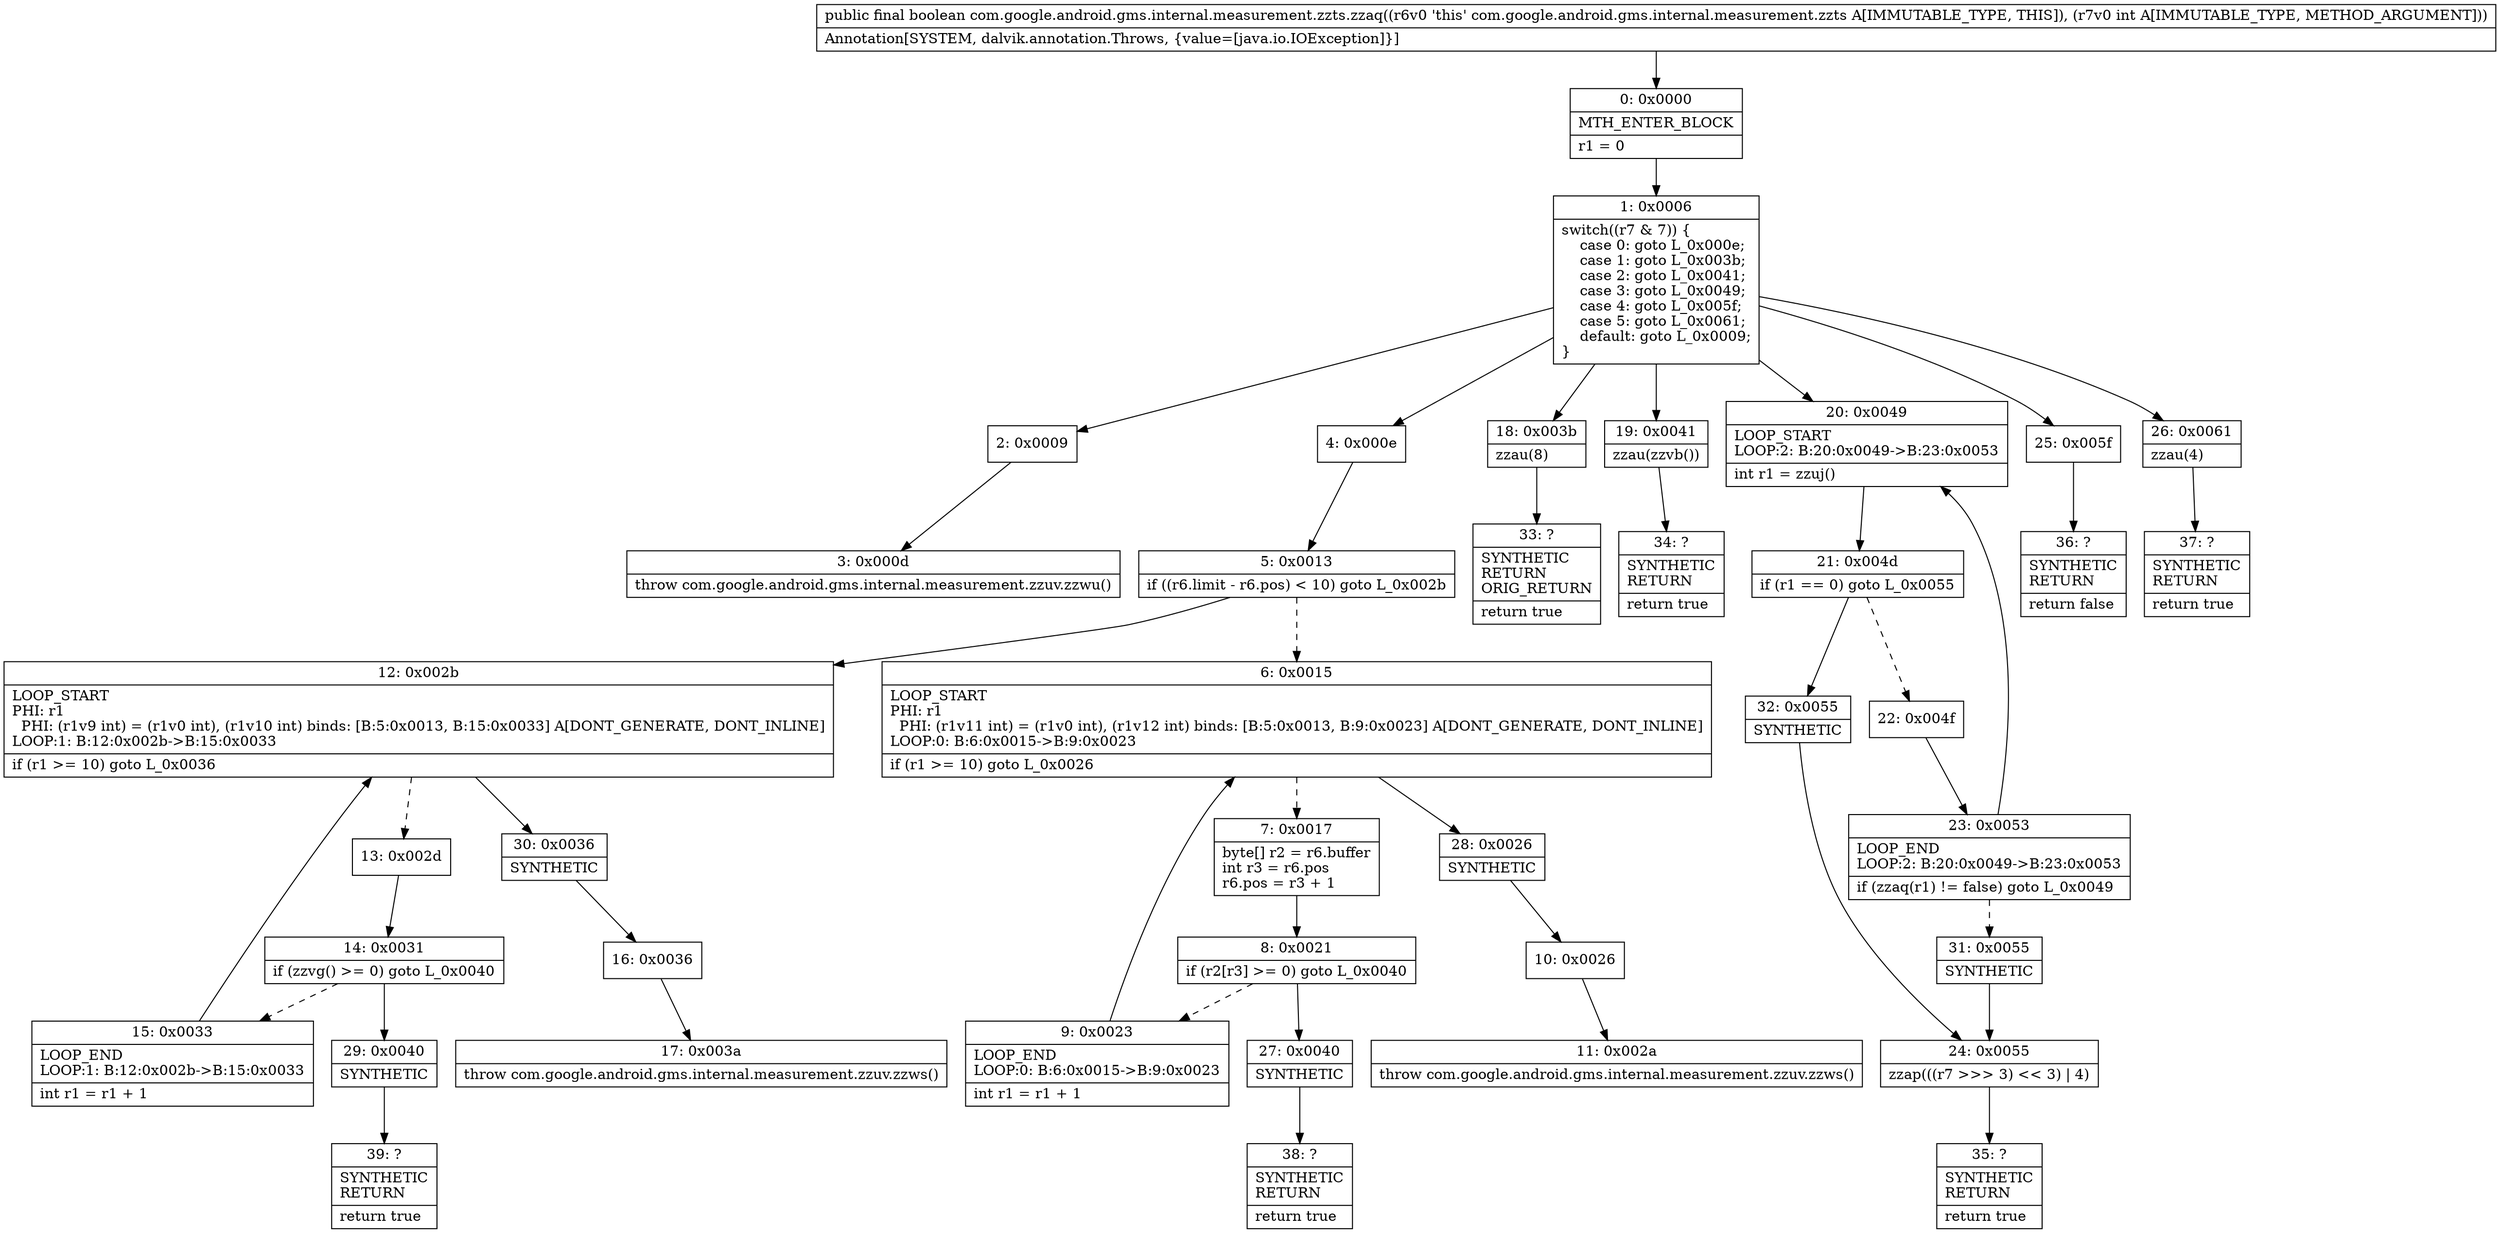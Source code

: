 digraph "CFG forcom.google.android.gms.internal.measurement.zzts.zzaq(I)Z" {
Node_0 [shape=record,label="{0\:\ 0x0000|MTH_ENTER_BLOCK\l|r1 = 0\l}"];
Node_1 [shape=record,label="{1\:\ 0x0006|switch((r7 & 7)) \{\l    case 0: goto L_0x000e;\l    case 1: goto L_0x003b;\l    case 2: goto L_0x0041;\l    case 3: goto L_0x0049;\l    case 4: goto L_0x005f;\l    case 5: goto L_0x0061;\l    default: goto L_0x0009;\l\}\l}"];
Node_2 [shape=record,label="{2\:\ 0x0009}"];
Node_3 [shape=record,label="{3\:\ 0x000d|throw com.google.android.gms.internal.measurement.zzuv.zzwu()\l}"];
Node_4 [shape=record,label="{4\:\ 0x000e}"];
Node_5 [shape=record,label="{5\:\ 0x0013|if ((r6.limit \- r6.pos) \< 10) goto L_0x002b\l}"];
Node_6 [shape=record,label="{6\:\ 0x0015|LOOP_START\lPHI: r1 \l  PHI: (r1v11 int) = (r1v0 int), (r1v12 int) binds: [B:5:0x0013, B:9:0x0023] A[DONT_GENERATE, DONT_INLINE]\lLOOP:0: B:6:0x0015\-\>B:9:0x0023\l|if (r1 \>= 10) goto L_0x0026\l}"];
Node_7 [shape=record,label="{7\:\ 0x0017|byte[] r2 = r6.buffer\lint r3 = r6.pos\lr6.pos = r3 + 1\l}"];
Node_8 [shape=record,label="{8\:\ 0x0021|if (r2[r3] \>= 0) goto L_0x0040\l}"];
Node_9 [shape=record,label="{9\:\ 0x0023|LOOP_END\lLOOP:0: B:6:0x0015\-\>B:9:0x0023\l|int r1 = r1 + 1\l}"];
Node_10 [shape=record,label="{10\:\ 0x0026}"];
Node_11 [shape=record,label="{11\:\ 0x002a|throw com.google.android.gms.internal.measurement.zzuv.zzws()\l}"];
Node_12 [shape=record,label="{12\:\ 0x002b|LOOP_START\lPHI: r1 \l  PHI: (r1v9 int) = (r1v0 int), (r1v10 int) binds: [B:5:0x0013, B:15:0x0033] A[DONT_GENERATE, DONT_INLINE]\lLOOP:1: B:12:0x002b\-\>B:15:0x0033\l|if (r1 \>= 10) goto L_0x0036\l}"];
Node_13 [shape=record,label="{13\:\ 0x002d}"];
Node_14 [shape=record,label="{14\:\ 0x0031|if (zzvg() \>= 0) goto L_0x0040\l}"];
Node_15 [shape=record,label="{15\:\ 0x0033|LOOP_END\lLOOP:1: B:12:0x002b\-\>B:15:0x0033\l|int r1 = r1 + 1\l}"];
Node_16 [shape=record,label="{16\:\ 0x0036}"];
Node_17 [shape=record,label="{17\:\ 0x003a|throw com.google.android.gms.internal.measurement.zzuv.zzws()\l}"];
Node_18 [shape=record,label="{18\:\ 0x003b|zzau(8)\l}"];
Node_19 [shape=record,label="{19\:\ 0x0041|zzau(zzvb())\l}"];
Node_20 [shape=record,label="{20\:\ 0x0049|LOOP_START\lLOOP:2: B:20:0x0049\-\>B:23:0x0053\l|int r1 = zzuj()\l}"];
Node_21 [shape=record,label="{21\:\ 0x004d|if (r1 == 0) goto L_0x0055\l}"];
Node_22 [shape=record,label="{22\:\ 0x004f}"];
Node_23 [shape=record,label="{23\:\ 0x0053|LOOP_END\lLOOP:2: B:20:0x0049\-\>B:23:0x0053\l|if (zzaq(r1) != false) goto L_0x0049\l}"];
Node_24 [shape=record,label="{24\:\ 0x0055|zzap(((r7 \>\>\> 3) \<\< 3) \| 4)\l}"];
Node_25 [shape=record,label="{25\:\ 0x005f}"];
Node_26 [shape=record,label="{26\:\ 0x0061|zzau(4)\l}"];
Node_27 [shape=record,label="{27\:\ 0x0040|SYNTHETIC\l}"];
Node_28 [shape=record,label="{28\:\ 0x0026|SYNTHETIC\l}"];
Node_29 [shape=record,label="{29\:\ 0x0040|SYNTHETIC\l}"];
Node_30 [shape=record,label="{30\:\ 0x0036|SYNTHETIC\l}"];
Node_31 [shape=record,label="{31\:\ 0x0055|SYNTHETIC\l}"];
Node_32 [shape=record,label="{32\:\ 0x0055|SYNTHETIC\l}"];
Node_33 [shape=record,label="{33\:\ ?|SYNTHETIC\lRETURN\lORIG_RETURN\l|return true\l}"];
Node_34 [shape=record,label="{34\:\ ?|SYNTHETIC\lRETURN\l|return true\l}"];
Node_35 [shape=record,label="{35\:\ ?|SYNTHETIC\lRETURN\l|return true\l}"];
Node_36 [shape=record,label="{36\:\ ?|SYNTHETIC\lRETURN\l|return false\l}"];
Node_37 [shape=record,label="{37\:\ ?|SYNTHETIC\lRETURN\l|return true\l}"];
Node_38 [shape=record,label="{38\:\ ?|SYNTHETIC\lRETURN\l|return true\l}"];
Node_39 [shape=record,label="{39\:\ ?|SYNTHETIC\lRETURN\l|return true\l}"];
MethodNode[shape=record,label="{public final boolean com.google.android.gms.internal.measurement.zzts.zzaq((r6v0 'this' com.google.android.gms.internal.measurement.zzts A[IMMUTABLE_TYPE, THIS]), (r7v0 int A[IMMUTABLE_TYPE, METHOD_ARGUMENT]))  | Annotation[SYSTEM, dalvik.annotation.Throws, \{value=[java.io.IOException]\}]\l}"];
MethodNode -> Node_0;
Node_0 -> Node_1;
Node_1 -> Node_2;
Node_1 -> Node_4;
Node_1 -> Node_18;
Node_1 -> Node_19;
Node_1 -> Node_20;
Node_1 -> Node_25;
Node_1 -> Node_26;
Node_2 -> Node_3;
Node_4 -> Node_5;
Node_5 -> Node_6[style=dashed];
Node_5 -> Node_12;
Node_6 -> Node_7[style=dashed];
Node_6 -> Node_28;
Node_7 -> Node_8;
Node_8 -> Node_9[style=dashed];
Node_8 -> Node_27;
Node_9 -> Node_6;
Node_10 -> Node_11;
Node_12 -> Node_13[style=dashed];
Node_12 -> Node_30;
Node_13 -> Node_14;
Node_14 -> Node_15[style=dashed];
Node_14 -> Node_29;
Node_15 -> Node_12;
Node_16 -> Node_17;
Node_18 -> Node_33;
Node_19 -> Node_34;
Node_20 -> Node_21;
Node_21 -> Node_22[style=dashed];
Node_21 -> Node_32;
Node_22 -> Node_23;
Node_23 -> Node_20;
Node_23 -> Node_31[style=dashed];
Node_24 -> Node_35;
Node_25 -> Node_36;
Node_26 -> Node_37;
Node_27 -> Node_38;
Node_28 -> Node_10;
Node_29 -> Node_39;
Node_30 -> Node_16;
Node_31 -> Node_24;
Node_32 -> Node_24;
}


